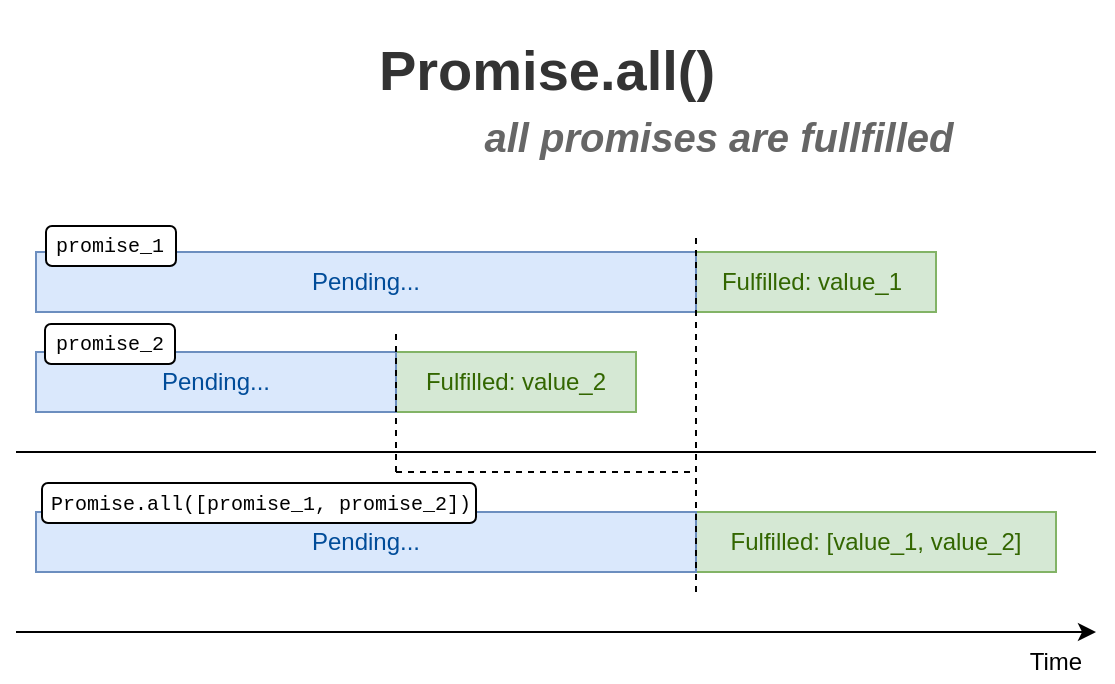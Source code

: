 <mxfile pages="2" scale="1.5" border="10">
    <diagram id="idhxigilsuWetFB2cpPl" name="All promises fullfilled">
        <mxGraphModel dx="1597" dy="1077" grid="1" gridSize="10" guides="1" tooltips="1" connect="1" arrows="1" fold="1" page="0" pageScale="1" pageWidth="827" pageHeight="1169" math="0" shadow="0">
            <root>
                <mxCell id="0"/>
                <mxCell id="1" parent="0"/>
                <mxCell id="N8z0Ye5YrI288PrtkeDU-1" value="" style="rounded=0;whiteSpace=wrap;html=1;fillColor=#d5e8d4;strokeColor=#82b366;" parent="1" vertex="1">
                    <mxGeometry x="70" y="370" width="450" height="30" as="geometry"/>
                </mxCell>
                <mxCell id="N8z0Ye5YrI288PrtkeDU-2" value="" style="rounded=0;whiteSpace=wrap;html=1;fillColor=#d5e8d4;strokeColor=#82b366;" parent="1" vertex="1">
                    <mxGeometry x="70" y="420" width="300" height="30" as="geometry"/>
                </mxCell>
                <mxCell id="N8z0Ye5YrI288PrtkeDU-3" value="Promise.all()" style="text;strokeColor=none;fillColor=none;html=1;fontSize=28;fontStyle=1;verticalAlign=middle;align=center;fontColor=#333333;" parent="1" vertex="1">
                    <mxGeometry x="210" y="244" width="230" height="70" as="geometry"/>
                </mxCell>
                <mxCell id="N8z0Ye5YrI288PrtkeDU-5" value="" style="endArrow=classic;html=1;" parent="1" edge="1">
                    <mxGeometry width="50" height="50" relative="1" as="geometry">
                        <mxPoint x="60" y="560" as="sourcePoint"/>
                        <mxPoint x="600" y="560" as="targetPoint"/>
                    </mxGeometry>
                </mxCell>
                <mxCell id="N8z0Ye5YrI288PrtkeDU-7" value="Time" style="text;html=1;strokeColor=none;fillColor=none;align=center;verticalAlign=middle;whiteSpace=wrap;rounded=0;" parent="1" vertex="1">
                    <mxGeometry x="560" y="565" width="40" height="20" as="geometry"/>
                </mxCell>
                <mxCell id="N8z0Ye5YrI288PrtkeDU-9" value="" style="endArrow=none;html=1;" parent="1" edge="1">
                    <mxGeometry width="50" height="50" relative="1" as="geometry">
                        <mxPoint x="60" y="470" as="sourcePoint"/>
                        <mxPoint x="600" y="470" as="targetPoint"/>
                    </mxGeometry>
                </mxCell>
                <mxCell id="N8z0Ye5YrI288PrtkeDU-12" value="" style="rounded=0;whiteSpace=wrap;html=1;fillColor=#dae8fc;strokeColor=#6c8ebf;" parent="1" vertex="1">
                    <mxGeometry x="70" y="370" width="330" height="30" as="geometry"/>
                </mxCell>
                <mxCell id="N8z0Ye5YrI288PrtkeDU-13" value="Pending..." style="text;html=1;strokeColor=none;fillColor=none;align=center;verticalAlign=middle;whiteSpace=wrap;rounded=0;fontColor=#004C99;" parent="1" vertex="1">
                    <mxGeometry x="195" y="375" width="80" height="20" as="geometry"/>
                </mxCell>
                <mxCell id="N8z0Ye5YrI288PrtkeDU-14" value="" style="rounded=0;whiteSpace=wrap;html=1;fillColor=#dae8fc;strokeColor=#6c8ebf;" parent="1" vertex="1">
                    <mxGeometry x="70" y="420" width="180" height="30" as="geometry"/>
                </mxCell>
                <mxCell id="N8z0Ye5YrI288PrtkeDU-15" value="Pending..." style="text;html=1;strokeColor=none;fillColor=none;align=center;verticalAlign=middle;whiteSpace=wrap;rounded=0;fontColor=#004C99;" parent="1" vertex="1">
                    <mxGeometry x="120" y="425" width="80" height="20" as="geometry"/>
                </mxCell>
                <mxCell id="N8z0Ye5YrI288PrtkeDU-16" value="Fulfilled: value_2" style="text;html=1;strokeColor=none;fillColor=none;align=center;verticalAlign=middle;whiteSpace=wrap;rounded=0;fontColor=#336600;" parent="1" vertex="1">
                    <mxGeometry x="245" y="425" width="130" height="20" as="geometry"/>
                </mxCell>
                <mxCell id="N8z0Ye5YrI288PrtkeDU-17" value="Fulfilled: value_1" style="text;html=1;strokeColor=none;fillColor=none;align=center;verticalAlign=middle;whiteSpace=wrap;rounded=0;fontColor=#336600;" parent="1" vertex="1">
                    <mxGeometry x="393" y="375" width="130" height="20" as="geometry"/>
                </mxCell>
                <mxCell id="N8z0Ye5YrI288PrtkeDU-18" value="" style="rounded=0;whiteSpace=wrap;html=1;fillColor=#d5e8d4;strokeColor=#82b366;" parent="1" vertex="1">
                    <mxGeometry x="70" y="500" width="510" height="30" as="geometry"/>
                </mxCell>
                <mxCell id="N8z0Ye5YrI288PrtkeDU-19" value="" style="rounded=0;whiteSpace=wrap;html=1;fillColor=#dae8fc;strokeColor=#6c8ebf;" parent="1" vertex="1">
                    <mxGeometry x="70" y="500" width="330" height="30" as="geometry"/>
                </mxCell>
                <mxCell id="N8z0Ye5YrI288PrtkeDU-20" value="Pending..." style="text;html=1;strokeColor=none;fillColor=none;align=center;verticalAlign=middle;whiteSpace=wrap;rounded=0;fontColor=#004C99;" parent="1" vertex="1">
                    <mxGeometry x="195" y="505" width="80" height="20" as="geometry"/>
                </mxCell>
                <mxCell id="N8z0Ye5YrI288PrtkeDU-21" value="Fulfilled: [value_1, value_2]" style="text;html=1;strokeColor=none;fillColor=none;align=center;verticalAlign=middle;whiteSpace=wrap;rounded=0;fontColor=#336600;" parent="1" vertex="1">
                    <mxGeometry x="410" y="505" width="160" height="20" as="geometry"/>
                </mxCell>
                <mxCell id="N8z0Ye5YrI288PrtkeDU-23" value="" style="endArrow=none;dashed=1;html=1;fontSize=16;fontColor=#336600;" parent="1" edge="1">
                    <mxGeometry width="50" height="50" relative="1" as="geometry">
                        <mxPoint x="400" y="540" as="sourcePoint"/>
                        <mxPoint x="400" y="360" as="targetPoint"/>
                    </mxGeometry>
                </mxCell>
                <mxCell id="-S_mJhH61JFIsjPQwXrV-2" value="" style="rounded=1;whiteSpace=wrap;html=1;labelBackgroundColor=#ffffff;fontFamily=Courier New;fontSize=23;fontColor=#666666;align=left;" parent="1" vertex="1">
                    <mxGeometry x="75" y="357" width="65" height="20" as="geometry"/>
                </mxCell>
                <mxCell id="N8z0Ye5YrI288PrtkeDU-10" value="promise_1" style="text;html=1;strokeColor=none;fillColor=none;align=center;verticalAlign=middle;whiteSpace=wrap;rounded=0;fontSize=10;fontFamily=Courier New;" parent="1" vertex="1">
                    <mxGeometry x="81" y="357" width="52" height="20" as="geometry"/>
                </mxCell>
                <mxCell id="-S_mJhH61JFIsjPQwXrV-7" value="" style="rounded=1;whiteSpace=wrap;html=1;labelBackgroundColor=#ffffff;fontFamily=Courier New;fontSize=23;fontColor=#666666;align=left;" parent="1" vertex="1">
                    <mxGeometry x="73" y="485.5" width="217" height="20" as="geometry"/>
                </mxCell>
                <mxCell id="-S_mJhH61JFIsjPQwXrV-8" value="Promise.all([promise_1, promise_2])" style="text;html=1;strokeColor=none;fillColor=none;align=center;verticalAlign=middle;whiteSpace=wrap;rounded=0;fontSize=10;fontFamily=Courier New;" parent="1" vertex="1">
                    <mxGeometry x="75" y="485.5" width="215" height="20" as="geometry"/>
                </mxCell>
                <mxCell id="-S_mJhH61JFIsjPQwXrV-9" value="" style="rounded=1;whiteSpace=wrap;html=1;labelBackgroundColor=#ffffff;fontFamily=Courier New;fontSize=23;fontColor=#666666;align=left;" parent="1" vertex="1">
                    <mxGeometry x="74.5" y="406" width="65" height="20" as="geometry"/>
                </mxCell>
                <mxCell id="-S_mJhH61JFIsjPQwXrV-10" value="promise_2" style="text;html=1;strokeColor=none;fillColor=none;align=center;verticalAlign=middle;whiteSpace=wrap;rounded=0;fontSize=10;fontFamily=Courier New;" parent="1" vertex="1">
                    <mxGeometry x="80.5" y="406" width="52" height="20" as="geometry"/>
                </mxCell>
                <mxCell id="-S_mJhH61JFIsjPQwXrV-12" value="all promises are fullfilled" style="text;strokeColor=none;fillColor=none;html=1;fontSize=20;fontStyle=3;verticalAlign=middle;align=center;fontColor=#666666;" parent="1" vertex="1">
                    <mxGeometry x="296" y="277" width="230" height="70" as="geometry"/>
                </mxCell>
                <mxCell id="7-jWD6CF5Lc-jfGjgNCY-1" value="" style="endArrow=none;dashed=1;html=1;" parent="1" edge="1">
                    <mxGeometry width="50" height="50" relative="1" as="geometry">
                        <mxPoint x="250" y="480" as="sourcePoint"/>
                        <mxPoint x="250" y="410" as="targetPoint"/>
                    </mxGeometry>
                </mxCell>
                <mxCell id="7-jWD6CF5Lc-jfGjgNCY-2" value="" style="endArrow=none;dashed=1;html=1;" parent="1" edge="1">
                    <mxGeometry width="50" height="50" relative="1" as="geometry">
                        <mxPoint x="250" y="480" as="sourcePoint"/>
                        <mxPoint x="400" y="480" as="targetPoint"/>
                    </mxGeometry>
                </mxCell>
            </root>
        </mxGraphModel>
    </diagram>
    <diagram name="One promise rejects" id="05dCHv4usbjD3H7Q2Go7">
        <mxGraphModel dx="1183" dy="798" grid="1" gridSize="10" guides="1" tooltips="1" connect="1" arrows="1" fold="1" page="0" pageScale="1" pageWidth="827" pageHeight="1169" math="0" shadow="0">
            <root>
                <mxCell id="Uot6-I3UawnojIUIg4Ep-0"/>
                <mxCell id="Uot6-I3UawnojIUIg4Ep-1" parent="Uot6-I3UawnojIUIg4Ep-0"/>
                <mxCell id="Uot6-I3UawnojIUIg4Ep-2" value="" style="rounded=0;whiteSpace=wrap;html=1;fillColor=#d5e8d4;strokeColor=#82b366;" parent="Uot6-I3UawnojIUIg4Ep-1" vertex="1">
                    <mxGeometry x="70" y="370" width="450" height="30" as="geometry"/>
                </mxCell>
                <mxCell id="Uot6-I3UawnojIUIg4Ep-3" value="" style="rounded=0;whiteSpace=wrap;html=1;fillColor=#f8cecc;strokeColor=#b85450;" parent="Uot6-I3UawnojIUIg4Ep-1" vertex="1">
                    <mxGeometry x="70" y="420" width="300" height="30" as="geometry"/>
                </mxCell>
                <mxCell id="Uot6-I3UawnojIUIg4Ep-4" value="Promise.all()" style="text;strokeColor=none;fillColor=none;html=1;fontSize=28;fontStyle=1;verticalAlign=middle;align=center;fontColor=#333333;" parent="Uot6-I3UawnojIUIg4Ep-1" vertex="1">
                    <mxGeometry x="210" y="239" width="230" height="70" as="geometry"/>
                </mxCell>
                <mxCell id="Uot6-I3UawnojIUIg4Ep-5" value="" style="endArrow=classic;html=1;" parent="Uot6-I3UawnojIUIg4Ep-1" edge="1">
                    <mxGeometry width="50" height="50" relative="1" as="geometry">
                        <mxPoint x="60" y="560" as="sourcePoint"/>
                        <mxPoint x="600" y="560" as="targetPoint"/>
                    </mxGeometry>
                </mxCell>
                <mxCell id="Uot6-I3UawnojIUIg4Ep-7" value="Time" style="text;html=1;strokeColor=none;fillColor=none;align=center;verticalAlign=middle;whiteSpace=wrap;rounded=0;" parent="Uot6-I3UawnojIUIg4Ep-1" vertex="1">
                    <mxGeometry x="560" y="565" width="40" height="20" as="geometry"/>
                </mxCell>
                <mxCell id="Uot6-I3UawnojIUIg4Ep-8" value="" style="endArrow=none;html=1;" parent="Uot6-I3UawnojIUIg4Ep-1" edge="1">
                    <mxGeometry width="50" height="50" relative="1" as="geometry">
                        <mxPoint x="60" y="470" as="sourcePoint"/>
                        <mxPoint x="600" y="470" as="targetPoint"/>
                    </mxGeometry>
                </mxCell>
                <mxCell id="Uot6-I3UawnojIUIg4Ep-9" value="" style="rounded=0;whiteSpace=wrap;html=1;fillColor=#dae8fc;strokeColor=#6c8ebf;" parent="Uot6-I3UawnojIUIg4Ep-1" vertex="1">
                    <mxGeometry x="70" y="370" width="330" height="30" as="geometry"/>
                </mxCell>
                <mxCell id="Uot6-I3UawnojIUIg4Ep-10" value="Pending..." style="text;html=1;strokeColor=none;fillColor=none;align=center;verticalAlign=middle;whiteSpace=wrap;rounded=0;fontColor=#004C99;" parent="Uot6-I3UawnojIUIg4Ep-1" vertex="1">
                    <mxGeometry x="195" y="375" width="80" height="20" as="geometry"/>
                </mxCell>
                <mxCell id="Uot6-I3UawnojIUIg4Ep-11" value="" style="rounded=0;whiteSpace=wrap;html=1;fillColor=#dae8fc;strokeColor=#6c8ebf;" parent="Uot6-I3UawnojIUIg4Ep-1" vertex="1">
                    <mxGeometry x="70" y="420" width="180" height="30" as="geometry"/>
                </mxCell>
                <mxCell id="Uot6-I3UawnojIUIg4Ep-12" value="Pending..." style="text;html=1;strokeColor=none;fillColor=none;align=center;verticalAlign=middle;whiteSpace=wrap;rounded=0;fontColor=#004C99;" parent="Uot6-I3UawnojIUIg4Ep-1" vertex="1">
                    <mxGeometry x="120" y="425" width="80" height="20" as="geometry"/>
                </mxCell>
                <mxCell id="Uot6-I3UawnojIUIg4Ep-13" value="Rejected: reason_2" style="text;html=1;strokeColor=none;fillColor=none;align=center;verticalAlign=middle;whiteSpace=wrap;rounded=0;fontColor=#990000;" parent="Uot6-I3UawnojIUIg4Ep-1" vertex="1">
                    <mxGeometry x="245" y="424" width="130" height="20" as="geometry"/>
                </mxCell>
                <mxCell id="Uot6-I3UawnojIUIg4Ep-14" value="Fulfilled: value_1" style="text;html=1;strokeColor=none;fillColor=none;align=center;verticalAlign=middle;whiteSpace=wrap;rounded=0;fontColor=#336600;" parent="Uot6-I3UawnojIUIg4Ep-1" vertex="1">
                    <mxGeometry x="393" y="375" width="130" height="20" as="geometry"/>
                </mxCell>
                <mxCell id="Uot6-I3UawnojIUIg4Ep-15" value="" style="rounded=0;whiteSpace=wrap;html=1;fillColor=#f8cecc;strokeColor=#b85450;" parent="Uot6-I3UawnojIUIg4Ep-1" vertex="1">
                    <mxGeometry x="70" y="500" width="300" height="30" as="geometry"/>
                </mxCell>
                <mxCell id="Uot6-I3UawnojIUIg4Ep-16" value="" style="rounded=0;whiteSpace=wrap;html=1;fillColor=#dae8fc;strokeColor=#6c8ebf;" parent="Uot6-I3UawnojIUIg4Ep-1" vertex="1">
                    <mxGeometry x="70" y="500" width="180" height="30" as="geometry"/>
                </mxCell>
                <mxCell id="Uot6-I3UawnojIUIg4Ep-17" value="Pending..." style="text;html=1;strokeColor=none;fillColor=none;align=center;verticalAlign=middle;whiteSpace=wrap;rounded=0;fontColor=#004C99;" parent="Uot6-I3UawnojIUIg4Ep-1" vertex="1">
                    <mxGeometry x="120" y="505.5" width="80" height="20" as="geometry"/>
                </mxCell>
                <mxCell id="Uot6-I3UawnojIUIg4Ep-19" value="" style="endArrow=none;dashed=1;html=1;fontSize=16;fontColor=#336600;" parent="Uot6-I3UawnojIUIg4Ep-1" edge="1">
                    <mxGeometry width="50" height="50" relative="1" as="geometry">
                        <mxPoint x="250" y="540" as="sourcePoint"/>
                        <mxPoint x="250" y="410" as="targetPoint"/>
                    </mxGeometry>
                </mxCell>
                <mxCell id="Uot6-I3UawnojIUIg4Ep-20" value="" style="rounded=1;whiteSpace=wrap;html=1;labelBackgroundColor=#ffffff;fontFamily=Courier New;fontSize=23;fontColor=#666666;align=left;" parent="Uot6-I3UawnojIUIg4Ep-1" vertex="1">
                    <mxGeometry x="75" y="357" width="65" height="20" as="geometry"/>
                </mxCell>
                <mxCell id="Uot6-I3UawnojIUIg4Ep-21" value="promise_1" style="text;html=1;strokeColor=none;fillColor=none;align=center;verticalAlign=middle;whiteSpace=wrap;rounded=0;fontSize=10;fontFamily=Courier New;" parent="Uot6-I3UawnojIUIg4Ep-1" vertex="1">
                    <mxGeometry x="81" y="357" width="52" height="20" as="geometry"/>
                </mxCell>
                <mxCell id="Uot6-I3UawnojIUIg4Ep-22" value="" style="rounded=1;whiteSpace=wrap;html=1;labelBackgroundColor=#ffffff;fontFamily=Courier New;fontSize=23;fontColor=#666666;align=left;" parent="Uot6-I3UawnojIUIg4Ep-1" vertex="1">
                    <mxGeometry x="73" y="485.5" width="217" height="20" as="geometry"/>
                </mxCell>
                <mxCell id="Uot6-I3UawnojIUIg4Ep-23" value="Promise.all([promise_1, promise_2])" style="text;html=1;strokeColor=none;fillColor=none;align=center;verticalAlign=middle;whiteSpace=wrap;rounded=0;fontSize=10;fontFamily=Courier New;" parent="Uot6-I3UawnojIUIg4Ep-1" vertex="1">
                    <mxGeometry x="72" y="485.5" width="219" height="20" as="geometry"/>
                </mxCell>
                <mxCell id="Uot6-I3UawnojIUIg4Ep-24" value="" style="rounded=1;whiteSpace=wrap;html=1;labelBackgroundColor=#ffffff;fontFamily=Courier New;fontSize=23;fontColor=#666666;align=left;" parent="Uot6-I3UawnojIUIg4Ep-1" vertex="1">
                    <mxGeometry x="74.5" y="406" width="65" height="20" as="geometry"/>
                </mxCell>
                <mxCell id="Uot6-I3UawnojIUIg4Ep-25" value="promise_2" style="text;html=1;strokeColor=none;fillColor=none;align=center;verticalAlign=middle;whiteSpace=wrap;rounded=0;fontSize=10;fontFamily=Courier New;" parent="Uot6-I3UawnojIUIg4Ep-1" vertex="1">
                    <mxGeometry x="80.5" y="406" width="52" height="20" as="geometry"/>
                </mxCell>
                <mxCell id="Uot6-I3UawnojIUIg4Ep-26" value="one promise rejects" style="text;strokeColor=none;fillColor=none;html=1;fontSize=20;fontStyle=3;verticalAlign=middle;align=center;fontColor=#666666;" parent="Uot6-I3UawnojIUIg4Ep-1" vertex="1">
                    <mxGeometry x="296" y="272" width="230" height="70" as="geometry"/>
                </mxCell>
                <mxCell id="Uot6-I3UawnojIUIg4Ep-27" value="Rejected: reason_2" style="text;html=1;strokeColor=none;fillColor=none;align=center;verticalAlign=middle;whiteSpace=wrap;rounded=0;fontColor=#990000;" parent="Uot6-I3UawnojIUIg4Ep-1" vertex="1">
                    <mxGeometry x="245" y="505" width="130" height="20" as="geometry"/>
                </mxCell>
            </root>
        </mxGraphModel>
    </diagram>
</mxfile>